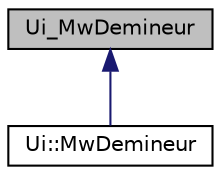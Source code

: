 digraph "Ui_MwDemineur"
{
  edge [fontname="Helvetica",fontsize="10",labelfontname="Helvetica",labelfontsize="10"];
  node [fontname="Helvetica",fontsize="10",shape=record];
  Node0 [label="Ui_MwDemineur",height=0.2,width=0.4,color="black", fillcolor="grey75", style="filled", fontcolor="black"];
  Node0 -> Node1 [dir="back",color="midnightblue",fontsize="10",style="solid",fontname="Helvetica"];
  Node1 [label="Ui::MwDemineur",height=0.2,width=0.4,color="black", fillcolor="white", style="filled",URL="$class_ui_1_1_mw_demineur.html"];
}
